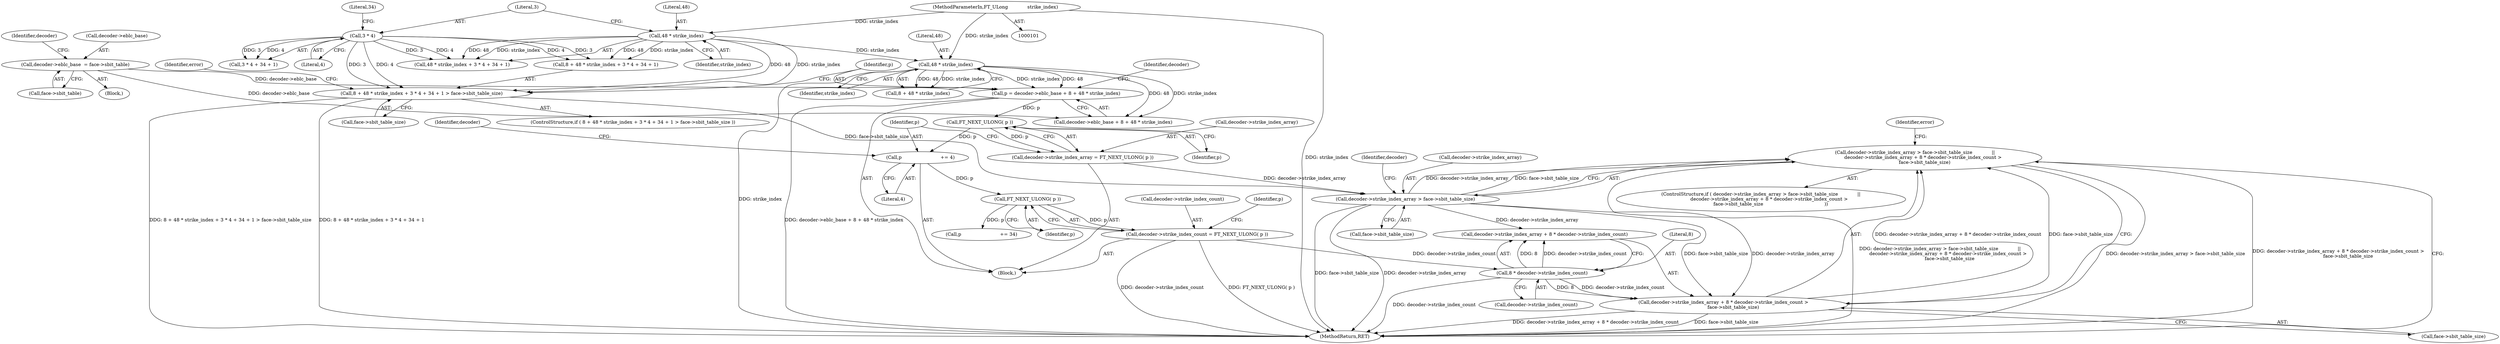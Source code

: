 digraph "1_savannah_257c270bd25e15890190a28a1456e7623bba4439@del" {
"1000275" [label="(Call,decoder->strike_index_array > face->sbit_table_size             ||\n           decoder->strike_index_array + 8 * decoder->strike_index_count >\n             face->sbit_table_size)"];
"1000276" [label="(Call,decoder->strike_index_array > face->sbit_table_size)"];
"1000250" [label="(Call,decoder->strike_index_array = FT_NEXT_ULONG( p ))"];
"1000254" [label="(Call,FT_NEXT_ULONG( p ))"];
"1000239" [label="(Call,p = decoder->eblc_base + 8 + 48 * strike_index)"];
"1000195" [label="(Call,decoder->eblc_base  = face->sbit_table)"];
"1000247" [label="(Call,48 * strike_index)"];
"1000220" [label="(Call,48 * strike_index)"];
"1000104" [label="(MethodParameterIn,FT_ULong             strike_index)"];
"1000216" [label="(Call,8 + 48 * strike_index + 3 * 4 + 34 + 1 > face->sbit_table_size)"];
"1000224" [label="(Call,3 * 4)"];
"1000283" [label="(Call,decoder->strike_index_array + 8 * decoder->strike_index_count >\n             face->sbit_table_size)"];
"1000288" [label="(Call,8 * decoder->strike_index_count)"];
"1000259" [label="(Call,decoder->strike_index_count = FT_NEXT_ULONG( p ))"];
"1000263" [label="(Call,FT_NEXT_ULONG( p ))"];
"1000256" [label="(Call,p                          += 4)"];
"1000260" [label="(Call,decoder->strike_index_count)"];
"1000255" [label="(Identifier,p)"];
"1000199" [label="(Call,face->sbit_table)"];
"1000288" [label="(Call,8 * decoder->strike_index_count)"];
"1000220" [label="(Call,48 * strike_index)"];
"1000204" [label="(Identifier,decoder)"];
"1000248" [label="(Literal,48)"];
"1000276" [label="(Call,decoder->strike_index_array > face->sbit_table_size)"];
"1000275" [label="(Call,decoder->strike_index_array > face->sbit_table_size             ||\n           decoder->strike_index_array + 8 * decoder->strike_index_count >\n             face->sbit_table_size)"];
"1000256" [label="(Call,p                          += 4)"];
"1000284" [label="(Call,decoder->strike_index_array + 8 * decoder->strike_index_count)"];
"1000280" [label="(Call,face->sbit_table_size)"];
"1000247" [label="(Call,48 * strike_index)"];
"1000293" [label="(Call,face->sbit_table_size)"];
"1000217" [label="(Call,8 + 48 * strike_index + 3 * 4 + 34 + 1)"];
"1000224" [label="(Call,3 * 4)"];
"1000290" [label="(Call,decoder->strike_index_count)"];
"1000213" [label="(Block,)"];
"1000264" [label="(Identifier,p)"];
"1000254" [label="(Call,FT_NEXT_ULONG( p ))"];
"1000104" [label="(MethodParameterIn,FT_ULong             strike_index)"];
"1000257" [label="(Identifier,p)"];
"1000222" [label="(Identifier,strike_index)"];
"1000240" [label="(Identifier,p)"];
"1000251" [label="(Call,decoder->strike_index_array)"];
"1000216" [label="(Call,8 + 48 * strike_index + 3 * 4 + 34 + 1 > face->sbit_table_size)"];
"1000283" [label="(Call,decoder->strike_index_array + 8 * decoder->strike_index_count >\n             face->sbit_table_size)"];
"1000196" [label="(Call,decoder->eblc_base)"];
"1000265" [label="(Call,p                          += 34)"];
"1000297" [label="(Identifier,error)"];
"1000258" [label="(Literal,4)"];
"1000286" [label="(Identifier,decoder)"];
"1000241" [label="(Call,decoder->eblc_base + 8 + 48 * strike_index)"];
"1000252" [label="(Identifier,decoder)"];
"1000223" [label="(Call,3 * 4 + 34 + 1)"];
"1000274" [label="(ControlStructure,if ( decoder->strike_index_array > face->sbit_table_size             ||\n           decoder->strike_index_array + 8 * decoder->strike_index_count >\n             face->sbit_table_size                                         ))"];
"1000249" [label="(Identifier,strike_index)"];
"1000195" [label="(Call,decoder->eblc_base  = face->sbit_table)"];
"1000259" [label="(Call,decoder->strike_index_count = FT_NEXT_ULONG( p ))"];
"1000245" [label="(Call,8 + 48 * strike_index)"];
"1000250" [label="(Call,decoder->strike_index_array = FT_NEXT_ULONG( p ))"];
"1000277" [label="(Call,decoder->strike_index_array)"];
"1000266" [label="(Identifier,p)"];
"1000225" [label="(Literal,3)"];
"1000235" [label="(Identifier,error)"];
"1000106" [label="(Block,)"];
"1000219" [label="(Call,48 * strike_index + 3 * 4 + 34 + 1)"];
"1000226" [label="(Literal,4)"];
"1000215" [label="(ControlStructure,if ( 8 + 48 * strike_index + 3 * 4 + 34 + 1 > face->sbit_table_size ))"];
"1000300" [label="(MethodReturn,RET)"];
"1000239" [label="(Call,p = decoder->eblc_base + 8 + 48 * strike_index)"];
"1000221" [label="(Literal,48)"];
"1000289" [label="(Literal,8)"];
"1000263" [label="(Call,FT_NEXT_ULONG( p ))"];
"1000228" [label="(Literal,34)"];
"1000261" [label="(Identifier,decoder)"];
"1000230" [label="(Call,face->sbit_table_size)"];
"1000275" -> "1000274"  [label="AST: "];
"1000275" -> "1000276"  [label="CFG: "];
"1000275" -> "1000283"  [label="CFG: "];
"1000276" -> "1000275"  [label="AST: "];
"1000283" -> "1000275"  [label="AST: "];
"1000297" -> "1000275"  [label="CFG: "];
"1000300" -> "1000275"  [label="CFG: "];
"1000275" -> "1000300"  [label="DDG: decoder->strike_index_array > face->sbit_table_size             ||\n           decoder->strike_index_array + 8 * decoder->strike_index_count >\n             face->sbit_table_size"];
"1000275" -> "1000300"  [label="DDG: decoder->strike_index_array > face->sbit_table_size"];
"1000275" -> "1000300"  [label="DDG: decoder->strike_index_array + 8 * decoder->strike_index_count >\n             face->sbit_table_size"];
"1000276" -> "1000275"  [label="DDG: decoder->strike_index_array"];
"1000276" -> "1000275"  [label="DDG: face->sbit_table_size"];
"1000283" -> "1000275"  [label="DDG: decoder->strike_index_array + 8 * decoder->strike_index_count"];
"1000283" -> "1000275"  [label="DDG: face->sbit_table_size"];
"1000276" -> "1000280"  [label="CFG: "];
"1000277" -> "1000276"  [label="AST: "];
"1000280" -> "1000276"  [label="AST: "];
"1000286" -> "1000276"  [label="CFG: "];
"1000276" -> "1000300"  [label="DDG: face->sbit_table_size"];
"1000276" -> "1000300"  [label="DDG: decoder->strike_index_array"];
"1000250" -> "1000276"  [label="DDG: decoder->strike_index_array"];
"1000216" -> "1000276"  [label="DDG: face->sbit_table_size"];
"1000276" -> "1000283"  [label="DDG: decoder->strike_index_array"];
"1000276" -> "1000283"  [label="DDG: face->sbit_table_size"];
"1000276" -> "1000284"  [label="DDG: decoder->strike_index_array"];
"1000250" -> "1000213"  [label="AST: "];
"1000250" -> "1000254"  [label="CFG: "];
"1000251" -> "1000250"  [label="AST: "];
"1000254" -> "1000250"  [label="AST: "];
"1000257" -> "1000250"  [label="CFG: "];
"1000254" -> "1000250"  [label="DDG: p"];
"1000254" -> "1000255"  [label="CFG: "];
"1000255" -> "1000254"  [label="AST: "];
"1000239" -> "1000254"  [label="DDG: p"];
"1000254" -> "1000256"  [label="DDG: p"];
"1000239" -> "1000213"  [label="AST: "];
"1000239" -> "1000241"  [label="CFG: "];
"1000240" -> "1000239"  [label="AST: "];
"1000241" -> "1000239"  [label="AST: "];
"1000252" -> "1000239"  [label="CFG: "];
"1000239" -> "1000300"  [label="DDG: decoder->eblc_base + 8 + 48 * strike_index"];
"1000195" -> "1000239"  [label="DDG: decoder->eblc_base"];
"1000247" -> "1000239"  [label="DDG: 48"];
"1000247" -> "1000239"  [label="DDG: strike_index"];
"1000195" -> "1000106"  [label="AST: "];
"1000195" -> "1000199"  [label="CFG: "];
"1000196" -> "1000195"  [label="AST: "];
"1000199" -> "1000195"  [label="AST: "];
"1000204" -> "1000195"  [label="CFG: "];
"1000195" -> "1000241"  [label="DDG: decoder->eblc_base"];
"1000247" -> "1000245"  [label="AST: "];
"1000247" -> "1000249"  [label="CFG: "];
"1000248" -> "1000247"  [label="AST: "];
"1000249" -> "1000247"  [label="AST: "];
"1000245" -> "1000247"  [label="CFG: "];
"1000247" -> "1000300"  [label="DDG: strike_index"];
"1000247" -> "1000241"  [label="DDG: 48"];
"1000247" -> "1000241"  [label="DDG: strike_index"];
"1000247" -> "1000245"  [label="DDG: 48"];
"1000247" -> "1000245"  [label="DDG: strike_index"];
"1000220" -> "1000247"  [label="DDG: strike_index"];
"1000104" -> "1000247"  [label="DDG: strike_index"];
"1000220" -> "1000219"  [label="AST: "];
"1000220" -> "1000222"  [label="CFG: "];
"1000221" -> "1000220"  [label="AST: "];
"1000222" -> "1000220"  [label="AST: "];
"1000225" -> "1000220"  [label="CFG: "];
"1000220" -> "1000216"  [label="DDG: 48"];
"1000220" -> "1000216"  [label="DDG: strike_index"];
"1000220" -> "1000217"  [label="DDG: 48"];
"1000220" -> "1000217"  [label="DDG: strike_index"];
"1000220" -> "1000219"  [label="DDG: 48"];
"1000220" -> "1000219"  [label="DDG: strike_index"];
"1000104" -> "1000220"  [label="DDG: strike_index"];
"1000104" -> "1000101"  [label="AST: "];
"1000104" -> "1000300"  [label="DDG: strike_index"];
"1000216" -> "1000215"  [label="AST: "];
"1000216" -> "1000230"  [label="CFG: "];
"1000217" -> "1000216"  [label="AST: "];
"1000230" -> "1000216"  [label="AST: "];
"1000235" -> "1000216"  [label="CFG: "];
"1000240" -> "1000216"  [label="CFG: "];
"1000216" -> "1000300"  [label="DDG: 8 + 48 * strike_index + 3 * 4 + 34 + 1 > face->sbit_table_size"];
"1000216" -> "1000300"  [label="DDG: 8 + 48 * strike_index + 3 * 4 + 34 + 1"];
"1000224" -> "1000216"  [label="DDG: 3"];
"1000224" -> "1000216"  [label="DDG: 4"];
"1000224" -> "1000223"  [label="AST: "];
"1000224" -> "1000226"  [label="CFG: "];
"1000225" -> "1000224"  [label="AST: "];
"1000226" -> "1000224"  [label="AST: "];
"1000228" -> "1000224"  [label="CFG: "];
"1000224" -> "1000217"  [label="DDG: 3"];
"1000224" -> "1000217"  [label="DDG: 4"];
"1000224" -> "1000219"  [label="DDG: 3"];
"1000224" -> "1000219"  [label="DDG: 4"];
"1000224" -> "1000223"  [label="DDG: 3"];
"1000224" -> "1000223"  [label="DDG: 4"];
"1000283" -> "1000293"  [label="CFG: "];
"1000284" -> "1000283"  [label="AST: "];
"1000293" -> "1000283"  [label="AST: "];
"1000283" -> "1000300"  [label="DDG: decoder->strike_index_array + 8 * decoder->strike_index_count"];
"1000283" -> "1000300"  [label="DDG: face->sbit_table_size"];
"1000288" -> "1000283"  [label="DDG: 8"];
"1000288" -> "1000283"  [label="DDG: decoder->strike_index_count"];
"1000288" -> "1000284"  [label="AST: "];
"1000288" -> "1000290"  [label="CFG: "];
"1000289" -> "1000288"  [label="AST: "];
"1000290" -> "1000288"  [label="AST: "];
"1000284" -> "1000288"  [label="CFG: "];
"1000288" -> "1000300"  [label="DDG: decoder->strike_index_count"];
"1000288" -> "1000284"  [label="DDG: 8"];
"1000288" -> "1000284"  [label="DDG: decoder->strike_index_count"];
"1000259" -> "1000288"  [label="DDG: decoder->strike_index_count"];
"1000259" -> "1000213"  [label="AST: "];
"1000259" -> "1000263"  [label="CFG: "];
"1000260" -> "1000259"  [label="AST: "];
"1000263" -> "1000259"  [label="AST: "];
"1000266" -> "1000259"  [label="CFG: "];
"1000259" -> "1000300"  [label="DDG: decoder->strike_index_count"];
"1000259" -> "1000300"  [label="DDG: FT_NEXT_ULONG( p )"];
"1000263" -> "1000259"  [label="DDG: p"];
"1000263" -> "1000264"  [label="CFG: "];
"1000264" -> "1000263"  [label="AST: "];
"1000256" -> "1000263"  [label="DDG: p"];
"1000263" -> "1000265"  [label="DDG: p"];
"1000256" -> "1000213"  [label="AST: "];
"1000256" -> "1000258"  [label="CFG: "];
"1000257" -> "1000256"  [label="AST: "];
"1000258" -> "1000256"  [label="AST: "];
"1000261" -> "1000256"  [label="CFG: "];
}

